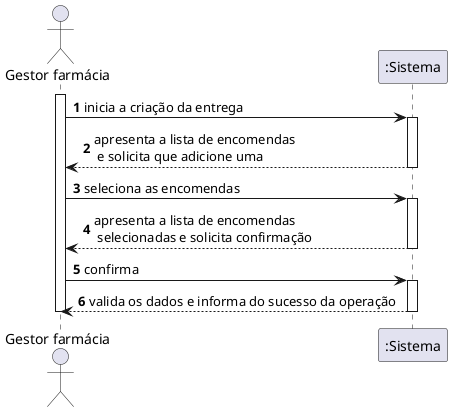 @startuml
autonumber
actor "Gestor farmácia" as GER

activate GER
GER -> ":Sistema" : inicia a criação da entrega
activate ":Sistema"

":Sistema" --> GER : apresenta a lista de encomendas \n e solicita que adicione uma
deactivate ":Sistema"

GER -> ":Sistema" : seleciona as encomendas
activate ":Sistema"

":Sistema" --> GER : apresenta a lista de encomendas \n selecionadas e solicita confirmação
deactivate ":Sistema"
GER -> ":Sistema" : confirma
activate ":Sistema"
":Sistema" --> GER : valida os dados e informa do sucesso da operação
deactivate ":Sistema"
deactivate GER

@enduml